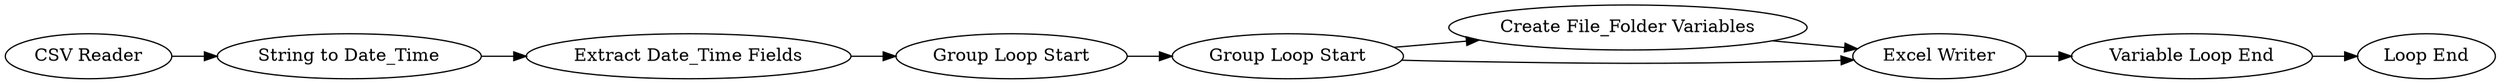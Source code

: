 digraph {
	1 [label="CSV Reader"]
	5 [label="Group Loop Start"]
	7 [label="Create File_Folder Variables"]
	13 [label="Variable Loop End"]
	2 [label="String to Date_Time"]
	3 [label="Extract Date_Time Fields"]
	17 [label="Excel Writer"]
	19 [label="Loop End"]
	20 [label="Group Loop Start"]
	2 -> 3
	1 -> 2
	5 -> 20
	7 -> 17
	13 -> 19
	3 -> 5
	17 -> 13
	20 -> 7
	20 -> 17
	rankdir=LR
}
